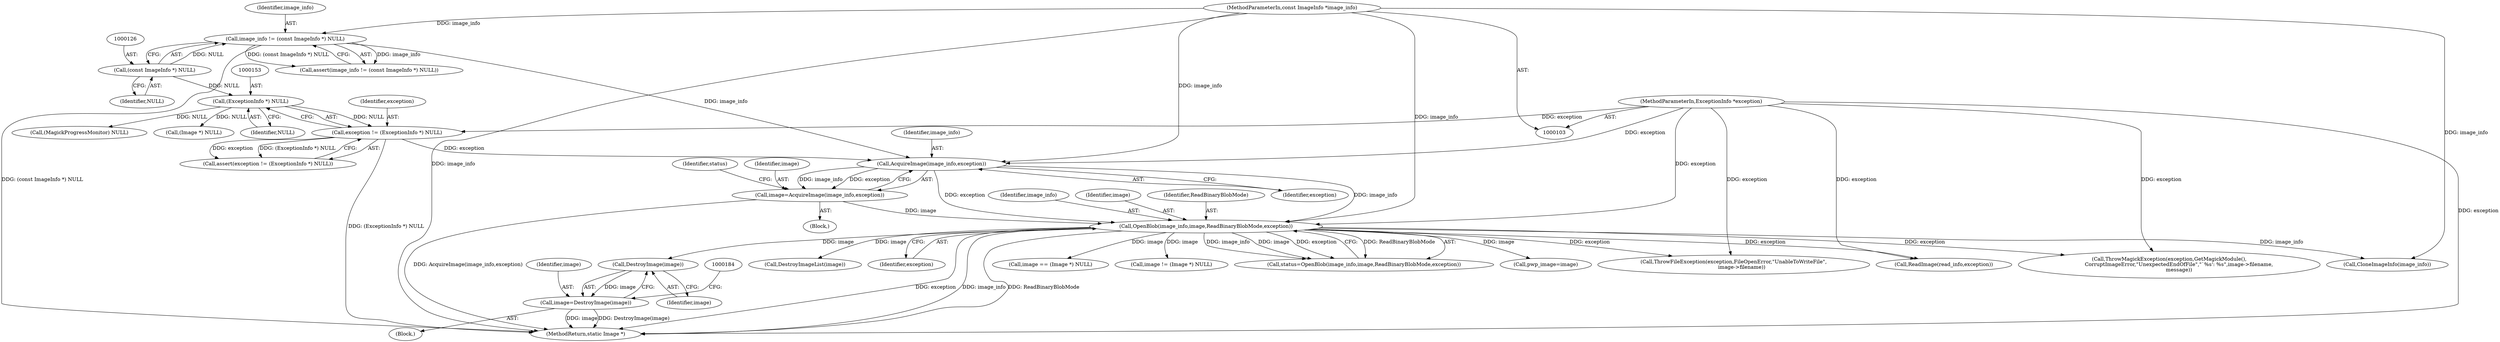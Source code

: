 digraph "0_ImageMagick_6b6bff054d569a77973f2140c0e86366e6168a6c_2@pointer" {
"1000180" [label="(Call,DestroyImage(image))"];
"1000168" [label="(Call,OpenBlob(image_info,image,ReadBinaryBlobMode,exception))"];
"1000163" [label="(Call,AcquireImage(image_info,exception))"];
"1000123" [label="(Call,image_info != (const ImageInfo *) NULL)"];
"1000104" [label="(MethodParameterIn,const ImageInfo *image_info)"];
"1000125" [label="(Call,(const ImageInfo *) NULL)"];
"1000150" [label="(Call,exception != (ExceptionInfo *) NULL)"];
"1000105" [label="(MethodParameterIn,ExceptionInfo *exception)"];
"1000152" [label="(Call,(ExceptionInfo *) NULL)"];
"1000161" [label="(Call,image=AcquireImage(image_info,exception))"];
"1000178" [label="(Call,image=DestroyImage(image))"];
"1000168" [label="(Call,OpenBlob(image_info,image,ReadBinaryBlobMode,exception))"];
"1000154" [label="(Identifier,NULL)"];
"1000163" [label="(Call,AcquireImage(image_info,exception))"];
"1000633" [label="(MethodReturn,static Image *)"];
"1000149" [label="(Call,assert(exception != (ExceptionInfo *) NULL))"];
"1000169" [label="(Identifier,image_info)"];
"1000496" [label="(Call,image == (Image *) NULL)"];
"1000122" [label="(Call,assert(image_info != (const ImageInfo *) NULL))"];
"1000179" [label="(Identifier,image)"];
"1000593" [label="(Call,image != (Image *) NULL)"];
"1000224" [label="(Call,(MagickProgressMonitor) NULL)"];
"1000218" [label="(Call,CloneImageInfo(image_info))"];
"1000612" [label="(Call,ThrowMagickException(exception,GetMagickModule(),\n            CorruptImageError,\"UnexpectedEndOfFile\",\"`%s': %s\",image->filename,\n            message))"];
"1000472" [label="(Call,ReadImage(read_info,exception))"];
"1000170" [label="(Identifier,image)"];
"1000166" [label="(Call,status=OpenBlob(image_info,image,ReadBinaryBlobMode,exception))"];
"1000171" [label="(Identifier,ReadBinaryBlobMode)"];
"1000152" [label="(Call,(ExceptionInfo *) NULL)"];
"1000162" [label="(Identifier,image)"];
"1000178" [label="(Call,image=DestroyImage(image))"];
"1000180" [label="(Call,DestroyImage(image))"];
"1000181" [label="(Identifier,image)"];
"1000161" [label="(Call,image=AcquireImage(image_info,exception))"];
"1000151" [label="(Identifier,exception)"];
"1000186" [label="(Call,pwp_image=image)"];
"1000125" [label="(Call,(const ImageInfo *) NULL)"];
"1000177" [label="(Block,)"];
"1000104" [label="(MethodParameterIn,const ImageInfo *image_info)"];
"1000150" [label="(Call,exception != (ExceptionInfo *) NULL)"];
"1000164" [label="(Identifier,image_info)"];
"1000382" [label="(Call,ThrowFileException(exception,FileOpenError,\"UnableToWriteFile\",\n          image->filename))"];
"1000127" [label="(Identifier,NULL)"];
"1000165" [label="(Identifier,exception)"];
"1000106" [label="(Block,)"];
"1000105" [label="(MethodParameterIn,ExceptionInfo *exception)"];
"1000123" [label="(Call,image_info != (const ImageInfo *) NULL)"];
"1000391" [label="(Call,DestroyImageList(image))"];
"1000124" [label="(Identifier,image_info)"];
"1000183" [label="(Call,(Image *) NULL)"];
"1000167" [label="(Identifier,status)"];
"1000172" [label="(Identifier,exception)"];
"1000180" -> "1000178"  [label="AST: "];
"1000180" -> "1000181"  [label="CFG: "];
"1000181" -> "1000180"  [label="AST: "];
"1000178" -> "1000180"  [label="CFG: "];
"1000180" -> "1000178"  [label="DDG: image"];
"1000168" -> "1000180"  [label="DDG: image"];
"1000168" -> "1000166"  [label="AST: "];
"1000168" -> "1000172"  [label="CFG: "];
"1000169" -> "1000168"  [label="AST: "];
"1000170" -> "1000168"  [label="AST: "];
"1000171" -> "1000168"  [label="AST: "];
"1000172" -> "1000168"  [label="AST: "];
"1000166" -> "1000168"  [label="CFG: "];
"1000168" -> "1000633"  [label="DDG: exception"];
"1000168" -> "1000633"  [label="DDG: image_info"];
"1000168" -> "1000633"  [label="DDG: ReadBinaryBlobMode"];
"1000168" -> "1000166"  [label="DDG: image_info"];
"1000168" -> "1000166"  [label="DDG: image"];
"1000168" -> "1000166"  [label="DDG: ReadBinaryBlobMode"];
"1000168" -> "1000166"  [label="DDG: exception"];
"1000163" -> "1000168"  [label="DDG: image_info"];
"1000163" -> "1000168"  [label="DDG: exception"];
"1000104" -> "1000168"  [label="DDG: image_info"];
"1000161" -> "1000168"  [label="DDG: image"];
"1000105" -> "1000168"  [label="DDG: exception"];
"1000168" -> "1000186"  [label="DDG: image"];
"1000168" -> "1000218"  [label="DDG: image_info"];
"1000168" -> "1000382"  [label="DDG: exception"];
"1000168" -> "1000391"  [label="DDG: image"];
"1000168" -> "1000472"  [label="DDG: exception"];
"1000168" -> "1000496"  [label="DDG: image"];
"1000168" -> "1000593"  [label="DDG: image"];
"1000168" -> "1000612"  [label="DDG: exception"];
"1000163" -> "1000161"  [label="AST: "];
"1000163" -> "1000165"  [label="CFG: "];
"1000164" -> "1000163"  [label="AST: "];
"1000165" -> "1000163"  [label="AST: "];
"1000161" -> "1000163"  [label="CFG: "];
"1000163" -> "1000161"  [label="DDG: image_info"];
"1000163" -> "1000161"  [label="DDG: exception"];
"1000123" -> "1000163"  [label="DDG: image_info"];
"1000104" -> "1000163"  [label="DDG: image_info"];
"1000150" -> "1000163"  [label="DDG: exception"];
"1000105" -> "1000163"  [label="DDG: exception"];
"1000123" -> "1000122"  [label="AST: "];
"1000123" -> "1000125"  [label="CFG: "];
"1000124" -> "1000123"  [label="AST: "];
"1000125" -> "1000123"  [label="AST: "];
"1000122" -> "1000123"  [label="CFG: "];
"1000123" -> "1000633"  [label="DDG: (const ImageInfo *) NULL"];
"1000123" -> "1000122"  [label="DDG: image_info"];
"1000123" -> "1000122"  [label="DDG: (const ImageInfo *) NULL"];
"1000104" -> "1000123"  [label="DDG: image_info"];
"1000125" -> "1000123"  [label="DDG: NULL"];
"1000104" -> "1000103"  [label="AST: "];
"1000104" -> "1000633"  [label="DDG: image_info"];
"1000104" -> "1000218"  [label="DDG: image_info"];
"1000125" -> "1000127"  [label="CFG: "];
"1000126" -> "1000125"  [label="AST: "];
"1000127" -> "1000125"  [label="AST: "];
"1000125" -> "1000152"  [label="DDG: NULL"];
"1000150" -> "1000149"  [label="AST: "];
"1000150" -> "1000152"  [label="CFG: "];
"1000151" -> "1000150"  [label="AST: "];
"1000152" -> "1000150"  [label="AST: "];
"1000149" -> "1000150"  [label="CFG: "];
"1000150" -> "1000633"  [label="DDG: (ExceptionInfo *) NULL"];
"1000150" -> "1000149"  [label="DDG: exception"];
"1000150" -> "1000149"  [label="DDG: (ExceptionInfo *) NULL"];
"1000105" -> "1000150"  [label="DDG: exception"];
"1000152" -> "1000150"  [label="DDG: NULL"];
"1000105" -> "1000103"  [label="AST: "];
"1000105" -> "1000633"  [label="DDG: exception"];
"1000105" -> "1000382"  [label="DDG: exception"];
"1000105" -> "1000472"  [label="DDG: exception"];
"1000105" -> "1000612"  [label="DDG: exception"];
"1000152" -> "1000154"  [label="CFG: "];
"1000153" -> "1000152"  [label="AST: "];
"1000154" -> "1000152"  [label="AST: "];
"1000152" -> "1000183"  [label="DDG: NULL"];
"1000152" -> "1000224"  [label="DDG: NULL"];
"1000161" -> "1000106"  [label="AST: "];
"1000162" -> "1000161"  [label="AST: "];
"1000167" -> "1000161"  [label="CFG: "];
"1000161" -> "1000633"  [label="DDG: AcquireImage(image_info,exception)"];
"1000178" -> "1000177"  [label="AST: "];
"1000179" -> "1000178"  [label="AST: "];
"1000184" -> "1000178"  [label="CFG: "];
"1000178" -> "1000633"  [label="DDG: image"];
"1000178" -> "1000633"  [label="DDG: DestroyImage(image)"];
}
